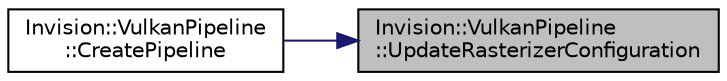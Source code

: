 digraph "Invision::VulkanPipeline::UpdateRasterizerConfiguration"
{
 // LATEX_PDF_SIZE
  edge [fontname="Helvetica",fontsize="10",labelfontname="Helvetica",labelfontsize="10"];
  node [fontname="Helvetica",fontsize="10",shape=record];
  rankdir="RL";
  Node1 [label="Invision::VulkanPipeline\l::UpdateRasterizerConfiguration",height=0.2,width=0.4,color="black", fillcolor="grey75", style="filled", fontcolor="black",tooltip=" "];
  Node1 -> Node2 [dir="back",color="midnightblue",fontsize="10",style="solid"];
  Node2 [label="Invision::VulkanPipeline\l::CreatePipeline",height=0.2,width=0.4,color="black", fillcolor="white", style="filled",URL="$class_invision_1_1_vulkan_pipeline.html#ab0e613a0015c963d1b3e471867fbdc10",tooltip=" "];
}
